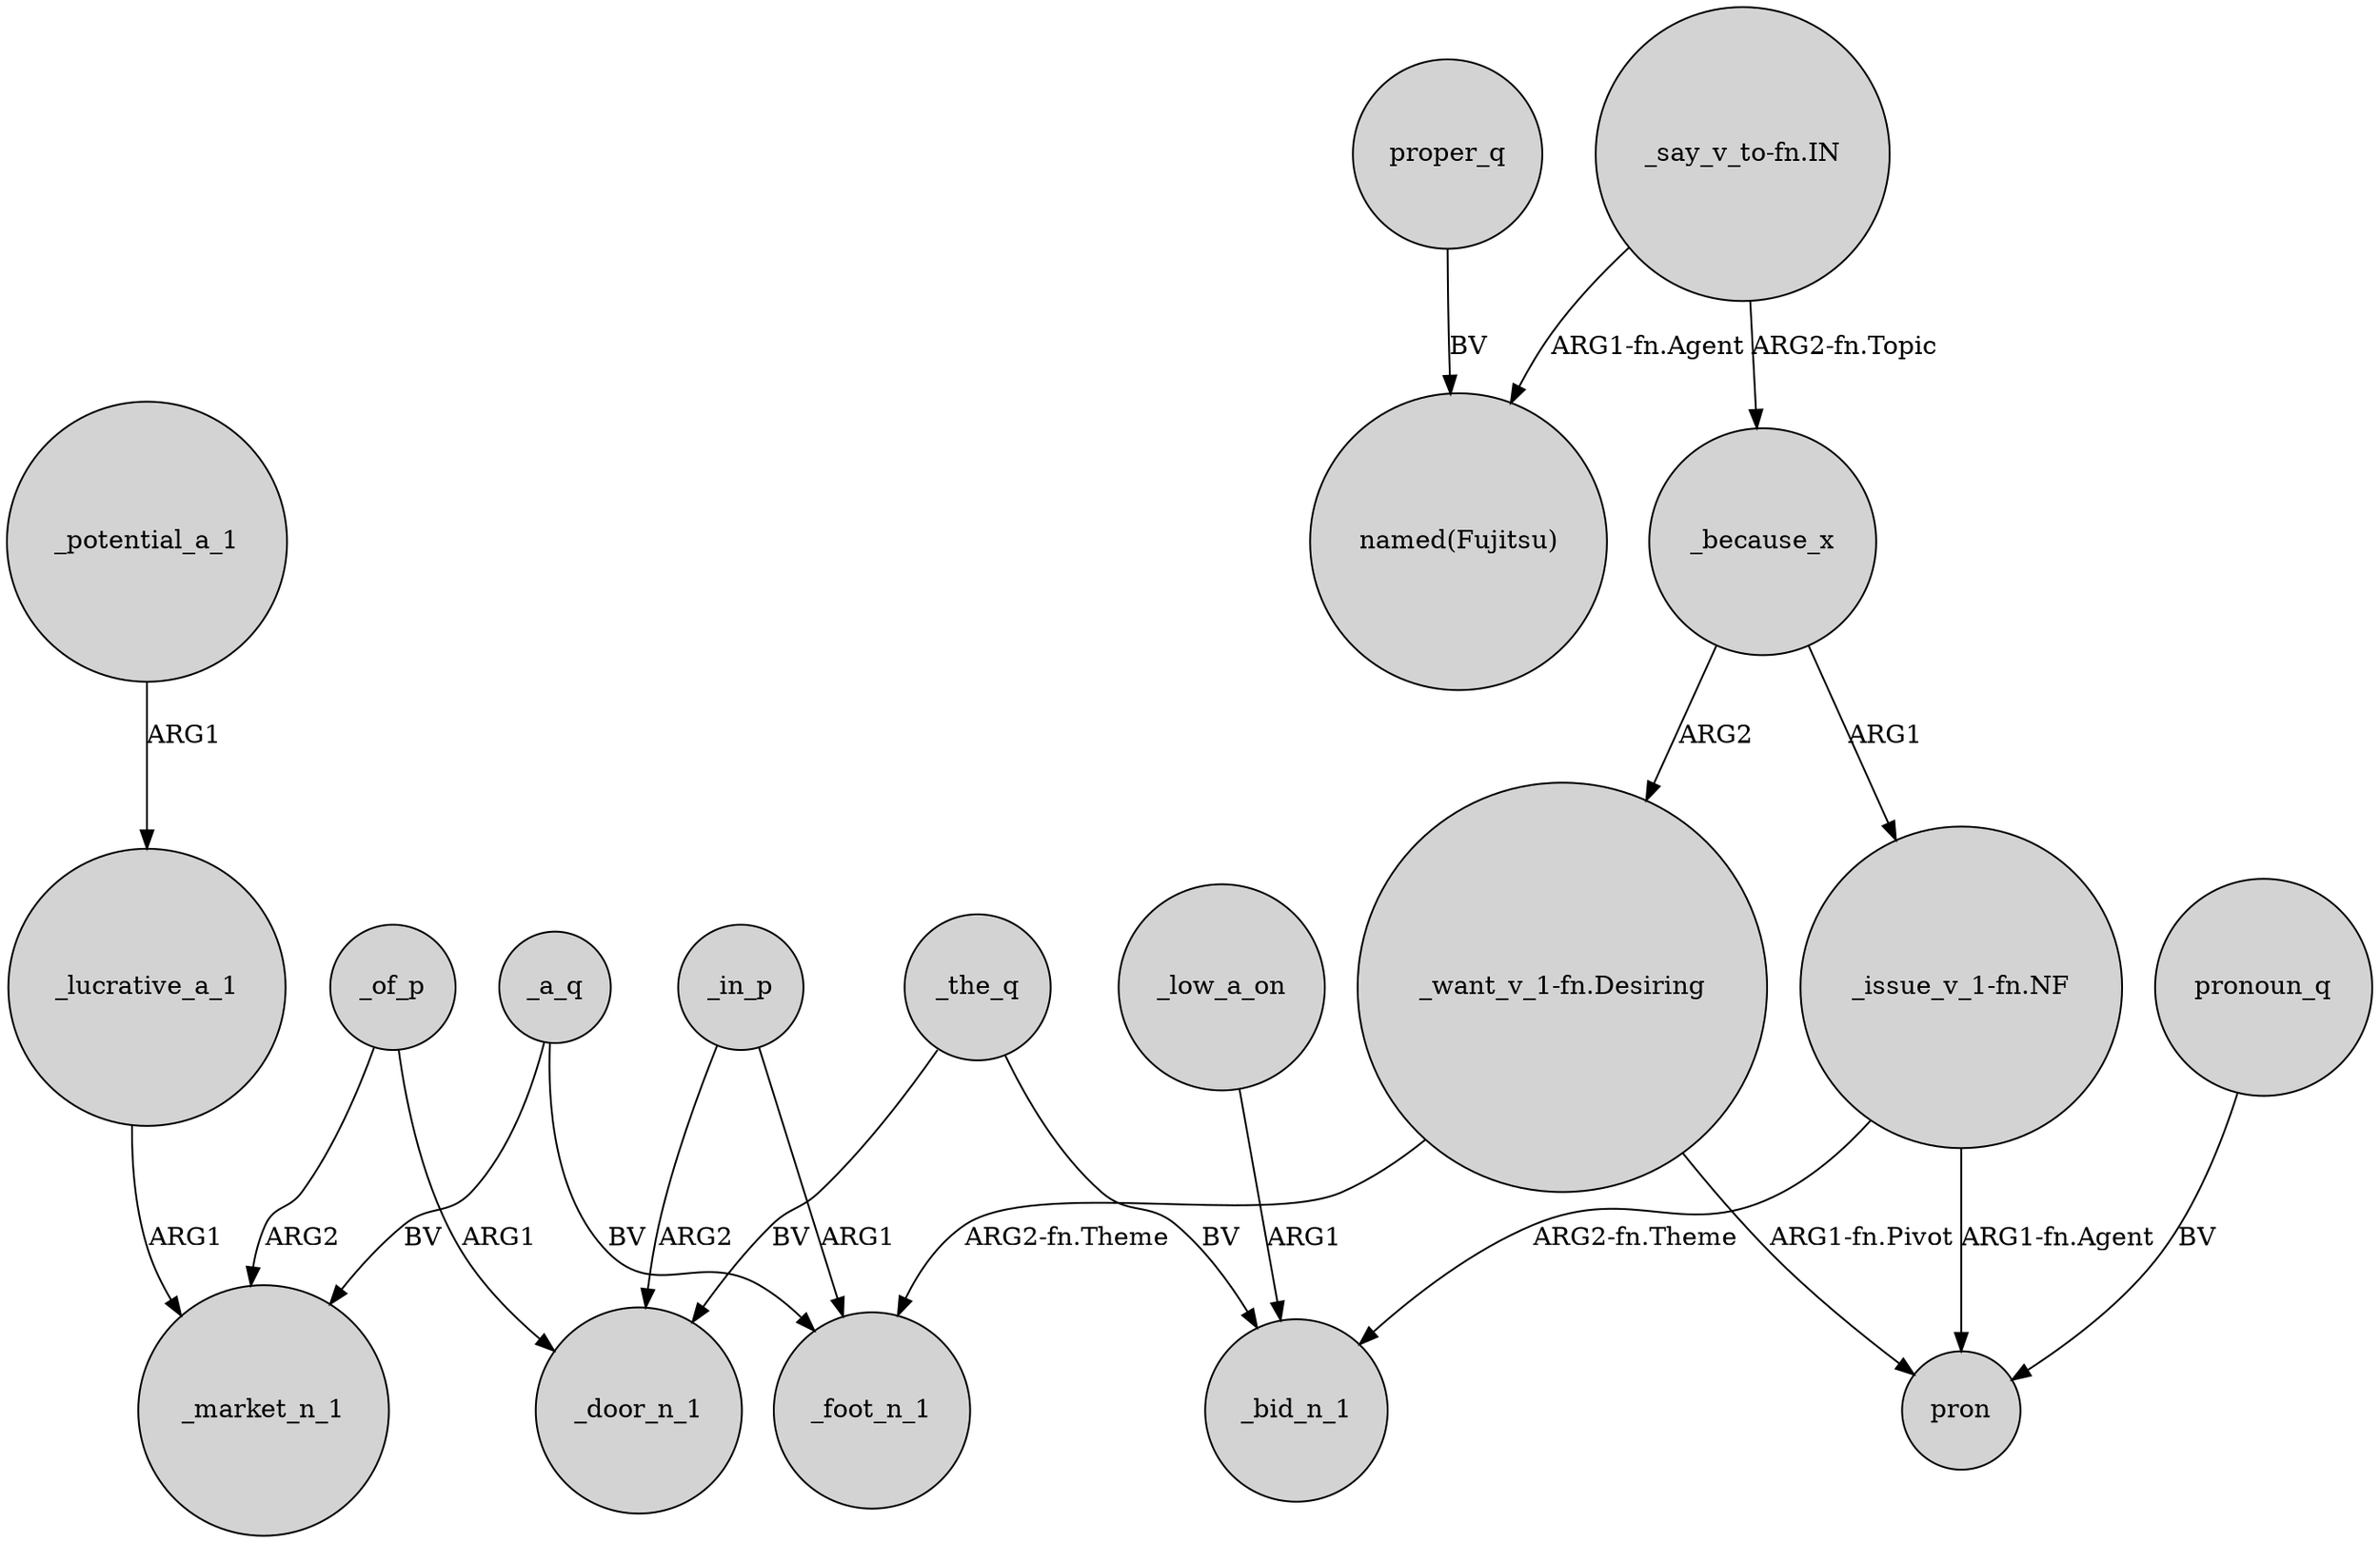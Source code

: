 digraph {
	node [shape=circle style=filled]
	_lucrative_a_1 -> _market_n_1 [label=ARG1]
	_because_x -> "_want_v_1-fn.Desiring" [label=ARG2]
	"_want_v_1-fn.Desiring" -> pron [label="ARG1-fn.Pivot"]
	_in_p -> _foot_n_1 [label=ARG1]
	_of_p -> _door_n_1 [label=ARG1]
	_because_x -> "_issue_v_1-fn.NF" [label=ARG1]
	_of_p -> _market_n_1 [label=ARG2]
	_in_p -> _door_n_1 [label=ARG2]
	_the_q -> _door_n_1 [label=BV]
	"_say_v_to-fn.IN" -> _because_x [label="ARG2-fn.Topic"]
	proper_q -> "named(Fujitsu)" [label=BV]
	"_issue_v_1-fn.NF" -> pron [label="ARG1-fn.Agent"]
	pronoun_q -> pron [label=BV]
	_a_q -> _market_n_1 [label=BV]
	_the_q -> _bid_n_1 [label=BV]
	_potential_a_1 -> _lucrative_a_1 [label=ARG1]
	"_want_v_1-fn.Desiring" -> _foot_n_1 [label="ARG2-fn.Theme"]
	"_say_v_to-fn.IN" -> "named(Fujitsu)" [label="ARG1-fn.Agent"]
	_a_q -> _foot_n_1 [label=BV]
	"_issue_v_1-fn.NF" -> _bid_n_1 [label="ARG2-fn.Theme"]
	_low_a_on -> _bid_n_1 [label=ARG1]
}
